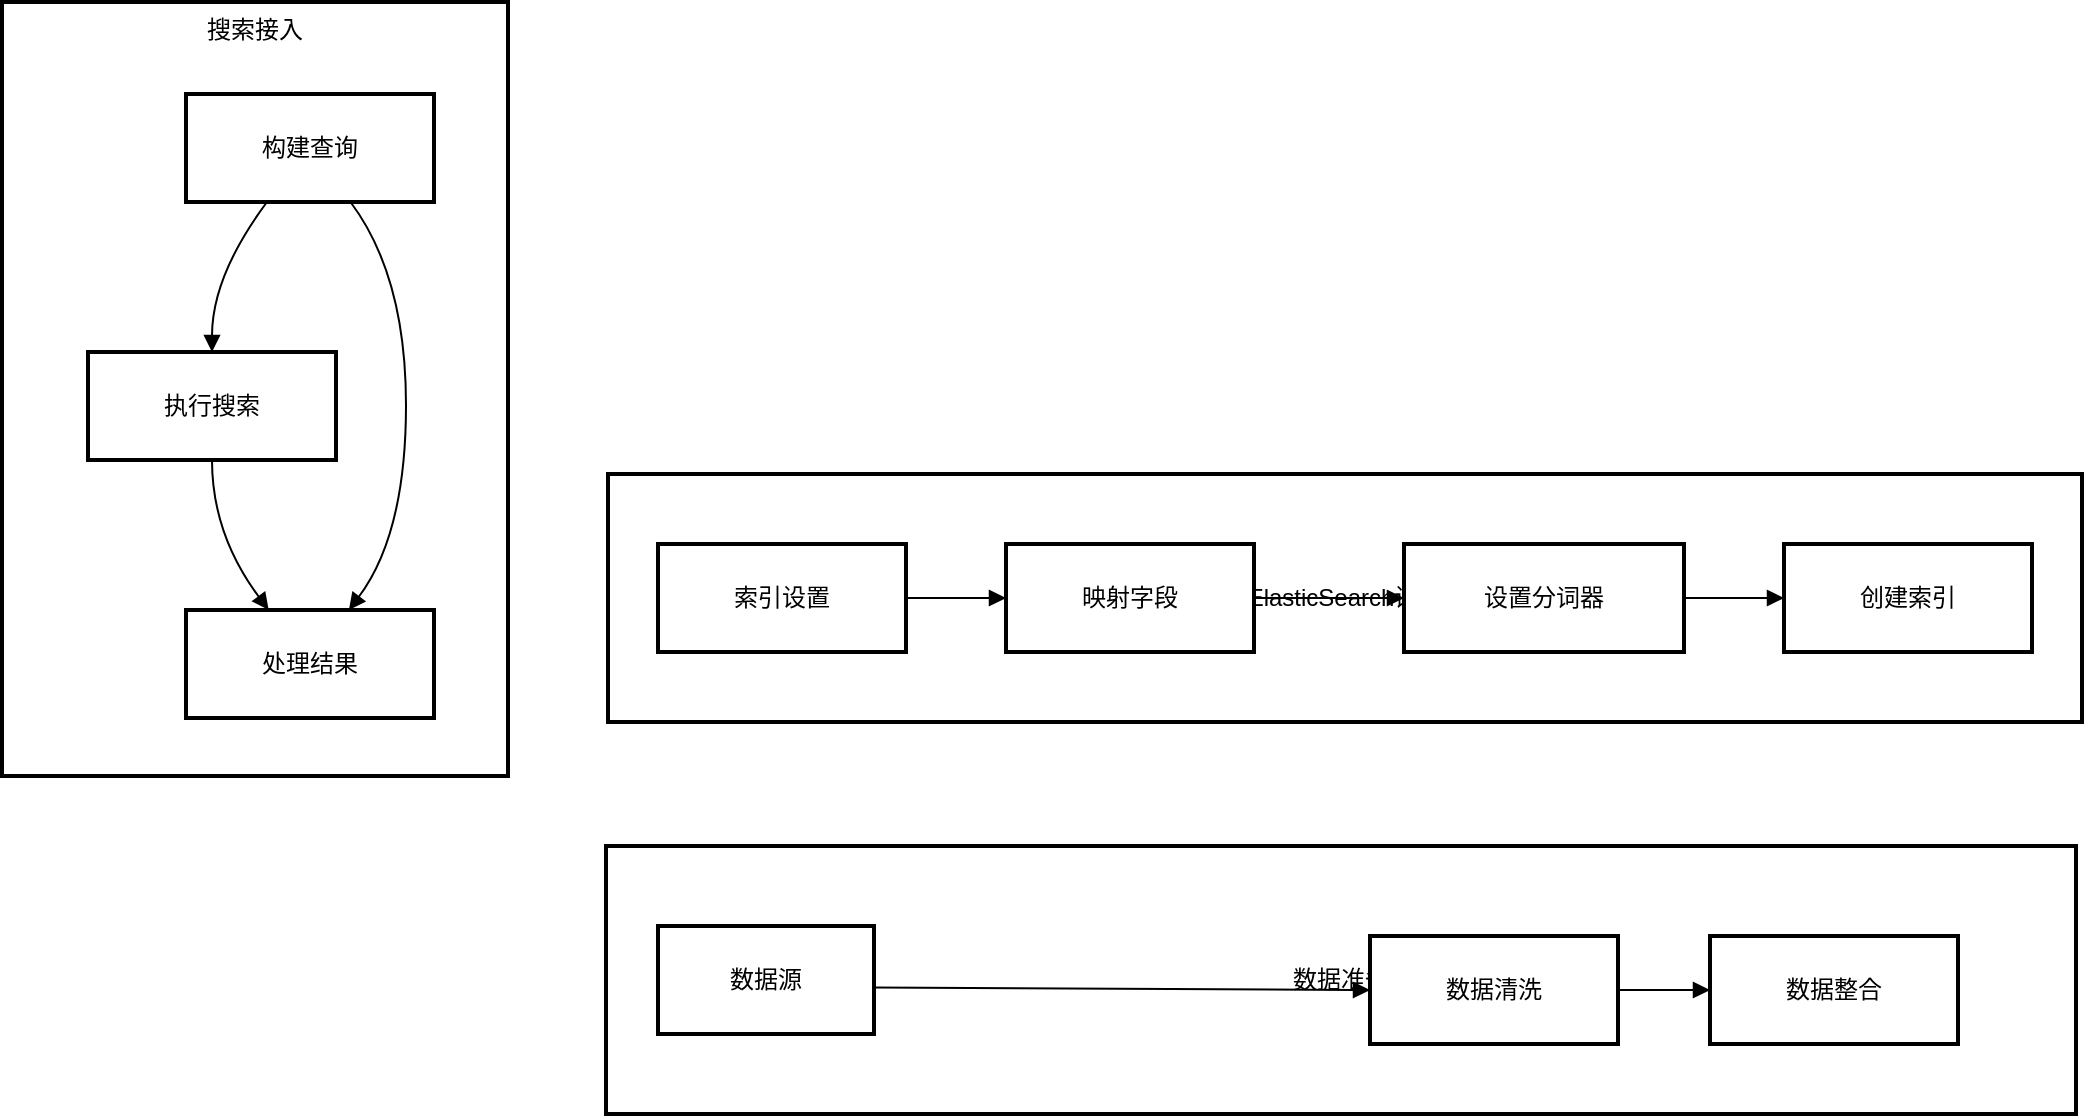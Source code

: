 <mxfile version="26.0.6">
  <diagram name="第 1 页" id="r0pgeHwPOANB0j0kI0Bq">
    <mxGraphModel dx="1434" dy="746" grid="1" gridSize="10" guides="1" tooltips="1" connect="1" arrows="1" fold="1" page="1" pageScale="1" pageWidth="827" pageHeight="1169" math="0" shadow="0">
      <root>
        <mxCell id="0" />
        <mxCell id="1" parent="0" />
        <mxCell id="2" value="搜索接入" style="whiteSpace=wrap;strokeWidth=2;verticalAlign=top;" parent="1" vertex="1">
          <mxGeometry x="33" y="8" width="253" height="387" as="geometry" />
        </mxCell>
        <mxCell id="3" value="构建查询" style="whiteSpace=wrap;strokeWidth=2;" parent="2" vertex="1">
          <mxGeometry x="92" y="46" width="124" height="54" as="geometry" />
        </mxCell>
        <mxCell id="4" value="执行搜索" style="whiteSpace=wrap;strokeWidth=2;" parent="2" vertex="1">
          <mxGeometry x="43" y="175" width="124" height="54" as="geometry" />
        </mxCell>
        <mxCell id="5" value="处理结果" style="whiteSpace=wrap;strokeWidth=2;" parent="2" vertex="1">
          <mxGeometry x="92" y="304" width="124" height="54" as="geometry" />
        </mxCell>
        <mxCell id="6" value="" style="curved=1;startArrow=none;endArrow=block;exitX=0.33;exitY=0.99;entryX=0.5;entryY=-0.01;" parent="2" source="3" target="4" edge="1">
          <mxGeometry relative="1" as="geometry">
            <Array as="points">
              <mxPoint x="105" y="137" />
            </Array>
          </mxGeometry>
        </mxCell>
        <mxCell id="7" value="" style="curved=1;startArrow=none;endArrow=block;exitX=0.5;exitY=0.99;entryX=0.33;entryY=-0.01;" parent="2" source="4" target="5" edge="1">
          <mxGeometry relative="1" as="geometry">
            <Array as="points">
              <mxPoint x="105" y="266" />
            </Array>
          </mxGeometry>
        </mxCell>
        <mxCell id="8" value="" style="curved=1;startArrow=none;endArrow=block;exitX=0.66;exitY=0.99;entryX=0.66;entryY=-0.01;" parent="2" source="3" target="5" edge="1">
          <mxGeometry relative="1" as="geometry">
            <Array as="points">
              <mxPoint x="202" y="137" />
              <mxPoint x="202" y="266" />
            </Array>
          </mxGeometry>
        </mxCell>
        <mxCell id="9" value="ElasticSearch设置" style="whiteSpace=wrap;strokeWidth=2;" parent="1" vertex="1">
          <mxGeometry x="336" y="244" width="737" height="124" as="geometry" />
        </mxCell>
        <mxCell id="10" value="数据准备" style="whiteSpace=wrap;strokeWidth=2;" parent="1" vertex="1">
          <mxGeometry x="335" y="430" width="735" height="134" as="geometry" />
        </mxCell>
        <mxCell id="11" value="数据源" style="whiteSpace=wrap;strokeWidth=2;" parent="1" vertex="1">
          <mxGeometry x="361" y="470" width="108" height="54" as="geometry" />
        </mxCell>
        <mxCell id="12" value="数据清洗" style="whiteSpace=wrap;strokeWidth=2;" parent="1" vertex="1">
          <mxGeometry x="717" y="475" width="124" height="54" as="geometry" />
        </mxCell>
        <mxCell id="13" value="数据整合" style="whiteSpace=wrap;strokeWidth=2;" parent="1" vertex="1">
          <mxGeometry x="887" y="475" width="124" height="54" as="geometry" />
        </mxCell>
        <mxCell id="14" value="索引设置" style="whiteSpace=wrap;strokeWidth=2;" parent="1" vertex="1">
          <mxGeometry x="361" y="279" width="124" height="54" as="geometry" />
        </mxCell>
        <mxCell id="15" value="映射字段" style="whiteSpace=wrap;strokeWidth=2;" parent="1" vertex="1">
          <mxGeometry x="535" y="279" width="124" height="54" as="geometry" />
        </mxCell>
        <mxCell id="16" value="设置分词器" style="whiteSpace=wrap;strokeWidth=2;" parent="1" vertex="1">
          <mxGeometry x="734" y="279" width="140" height="54" as="geometry" />
        </mxCell>
        <mxCell id="17" value="创建索引" style="whiteSpace=wrap;strokeWidth=2;" parent="1" vertex="1">
          <mxGeometry x="924" y="279" width="124" height="54" as="geometry" />
        </mxCell>
        <mxCell id="18" value="" style="curved=1;startArrow=none;endArrow=block;exitX=1;exitY=0.57;entryX=0;entryY=0.5;" parent="1" source="11" target="12" edge="1">
          <mxGeometry relative="1" as="geometry">
            <Array as="points">
              <mxPoint x="638" y="502" />
            </Array>
          </mxGeometry>
        </mxCell>
        <mxCell id="19" value="" style="curved=1;startArrow=none;endArrow=block;exitX=1;exitY=0.5;entryX=0;entryY=0.5;" parent="1" source="12" target="13" edge="1">
          <mxGeometry relative="1" as="geometry">
            <Array as="points" />
          </mxGeometry>
        </mxCell>
        <mxCell id="20" value="" style="curved=1;startArrow=none;endArrow=block;exitX=1;exitY=0.5;entryX=0;entryY=0.5;" parent="1" source="14" target="15" edge="1">
          <mxGeometry relative="1" as="geometry">
            <Array as="points" />
          </mxGeometry>
        </mxCell>
        <mxCell id="21" value="" style="curved=1;startArrow=none;endArrow=block;exitX=1;exitY=0.5;entryX=0;entryY=0.5;" parent="1" source="15" target="16" edge="1">
          <mxGeometry relative="1" as="geometry">
            <Array as="points" />
          </mxGeometry>
        </mxCell>
        <mxCell id="22" value="" style="curved=1;startArrow=none;endArrow=block;exitX=1;exitY=0.5;entryX=0;entryY=0.5;" parent="1" source="16" target="17" edge="1">
          <mxGeometry relative="1" as="geometry">
            <Array as="points" />
          </mxGeometry>
        </mxCell>
      </root>
    </mxGraphModel>
  </diagram>
</mxfile>
